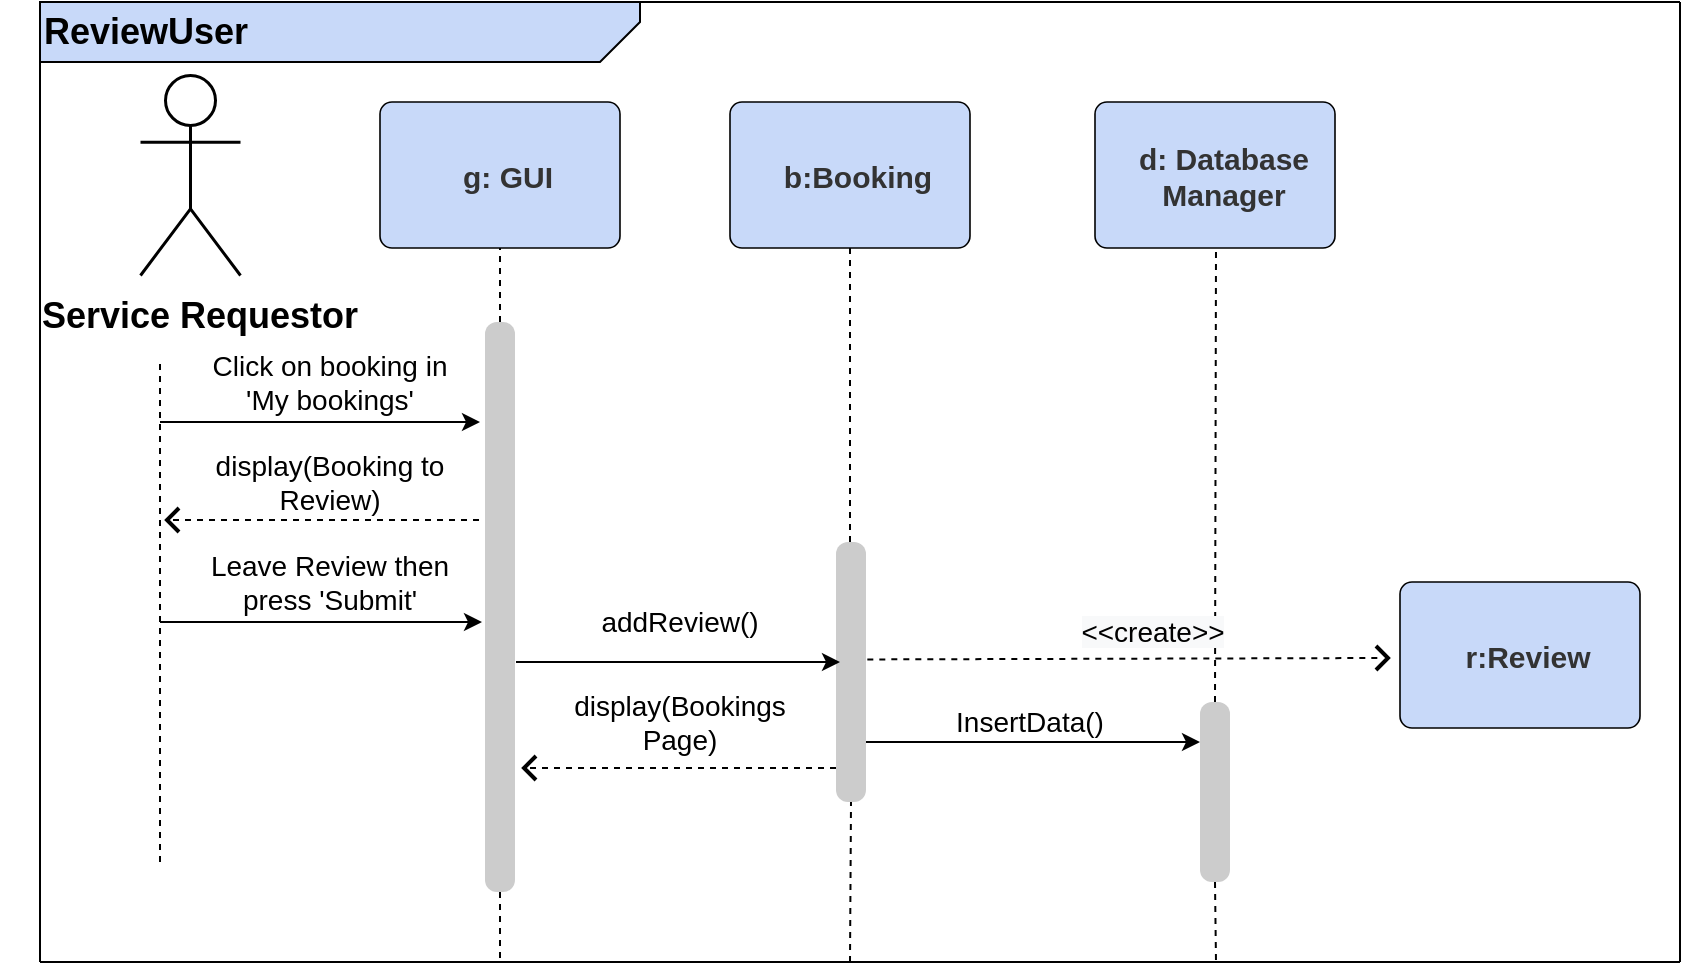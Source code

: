 <mxfile version="14.4.9" type="github">
  <diagram id="CnfOrFKYSnfc5zZ2mO2H" name="Page-1">
    <mxGraphModel dx="1694" dy="679" grid="1" gridSize="10" guides="1" tooltips="1" connect="1" arrows="1" fold="1" page="1" pageScale="1" pageWidth="850" pageHeight="1100" math="0" shadow="0">
      <root>
        <mxCell id="0" />
        <mxCell id="1" parent="0" />
        <mxCell id="5O5dEE64mjgtuZj8x3xa-55" value="" style="endArrow=none;html=1;" parent="1" edge="1">
          <mxGeometry width="50" height="50" relative="1" as="geometry">
            <mxPoint x="20" y="560" as="sourcePoint" />
            <mxPoint x="20" y="80" as="targetPoint" />
          </mxGeometry>
        </mxCell>
        <mxCell id="5O5dEE64mjgtuZj8x3xa-56" value="" style="endArrow=none;html=1;" parent="1" edge="1">
          <mxGeometry width="50" height="50" relative="1" as="geometry">
            <mxPoint x="20" y="560" as="sourcePoint" />
            <mxPoint x="840" y="560" as="targetPoint" />
          </mxGeometry>
        </mxCell>
        <mxCell id="5O5dEE64mjgtuZj8x3xa-57" value="" style="endArrow=none;html=1;" parent="1" edge="1">
          <mxGeometry width="50" height="50" relative="1" as="geometry">
            <mxPoint x="840" y="560" as="sourcePoint" />
            <mxPoint x="840" y="80" as="targetPoint" />
          </mxGeometry>
        </mxCell>
        <mxCell id="5O5dEE64mjgtuZj8x3xa-58" value="" style="endArrow=none;html=1;" parent="1" edge="1">
          <mxGeometry width="50" height="50" relative="1" as="geometry">
            <mxPoint x="20" y="80" as="sourcePoint" />
            <mxPoint x="840" y="80" as="targetPoint" />
          </mxGeometry>
        </mxCell>
        <mxCell id="5O5dEE64mjgtuZj8x3xa-60" value="&lt;font style=&quot;font-size: 18px&quot;&gt;&lt;b&gt;ReviewUser&lt;/b&gt;&lt;/font&gt;" style="shape=card;whiteSpace=wrap;html=1;shadow=0;direction=north;size=20;flipH=1;fillColor=#C8D9F9;align=left;" parent="1" vertex="1">
          <mxGeometry x="20" y="80" width="300" height="30" as="geometry" />
        </mxCell>
        <UserObject label="" lucidchartObjectId="MQdmsXt1-PA9" id="5O5dEE64mjgtuZj8x3xa-61">
          <mxCell style="html=1;overflow=block;blockSpacing=1;whiteSpace=wrap;shape=umlActor;labelPosition=center;verticalLabelPosition=bottom;verticalAlign=top;whiteSpace=nowrap;whiteSpace=wrap;fontSize=13;spacingLeft=8.4;spacing=0;strokeOpacity=100;fillOpacity=0;rounded=1;absoluteArcSize=1;arcSize=12;fillColor=#000000;strokeWidth=1.5;" parent="1" vertex="1">
            <mxGeometry x="70" y="116.5" width="50" height="100" as="geometry" />
          </mxCell>
        </UserObject>
        <UserObject label="d: Database Manager" lucidchartObjectId="MQdmAqv0ttIW" id="5O5dEE64mjgtuZj8x3xa-62">
          <mxCell style="html=1;overflow=block;blockSpacing=1;whiteSpace=wrap;;whiteSpace=wrap;fontSize=15;fontColor=#333333;fontStyle=1;spacingLeft=8.4;spacing=3.8;strokeOpacity=100;fillOpacity=100;rounded=1;absoluteArcSize=1;arcSize=12;fillColor=#c8d9f9;strokeWidth=0.8;" parent="1" vertex="1">
            <mxGeometry x="547.5" y="130" width="120" height="73" as="geometry" />
          </mxCell>
        </UserObject>
        <UserObject label="r:Review" lucidchartObjectId="MQdmAqv0ttIW" id="5O5dEE64mjgtuZj8x3xa-63">
          <mxCell style="html=1;overflow=block;blockSpacing=1;whiteSpace=wrap;;whiteSpace=wrap;fontSize=15;fontColor=#333333;fontStyle=1;spacingLeft=8.4;spacing=3.8;strokeOpacity=100;fillOpacity=100;rounded=1;absoluteArcSize=1;arcSize=12;fillColor=#c8d9f9;strokeWidth=0.8;" parent="1" vertex="1">
            <mxGeometry x="700" y="370" width="120" height="73" as="geometry" />
          </mxCell>
        </UserObject>
        <UserObject label="b:Booking" lucidchartObjectId="MQdmAqv0ttIW" id="5O5dEE64mjgtuZj8x3xa-64">
          <mxCell style="html=1;overflow=block;blockSpacing=1;whiteSpace=wrap;;whiteSpace=wrap;fontSize=15;fontColor=#333333;fontStyle=1;spacingLeft=8.4;spacing=3.8;strokeOpacity=100;fillOpacity=100;rounded=1;absoluteArcSize=1;arcSize=12;fillColor=#c8d9f9;strokeWidth=0.8;" parent="1" vertex="1">
            <mxGeometry x="365" y="130" width="120" height="73" as="geometry" />
          </mxCell>
        </UserObject>
        <UserObject label="g: GUI" lucidchartObjectId="MQdmAqv0ttIW" id="5O5dEE64mjgtuZj8x3xa-65">
          <mxCell style="html=1;overflow=block;blockSpacing=1;whiteSpace=wrap;;whiteSpace=wrap;fontSize=15;fontColor=#333333;fontStyle=1;spacingLeft=8.4;spacing=3.8;strokeOpacity=100;fillOpacity=100;rounded=1;absoluteArcSize=1;arcSize=12;fillColor=#c8d9f9;strokeWidth=0.8;" parent="1" vertex="1">
            <mxGeometry x="190" y="130" width="120" height="73" as="geometry" />
          </mxCell>
        </UserObject>
        <UserObject label="" lucidchartObjectId="MQdme0VbJFhK" id="5O5dEE64mjgtuZj8x3xa-66">
          <mxCell style="html=1;overflow=block;blockSpacing=1;whiteSpace=wrap;;whiteSpace=wrap;fontSize=13;spacingLeft=8.4;spacing=3.8;strokeOpacity=0;fillOpacity=100;rounded=1;absoluteArcSize=1;arcSize=12;fillColor=#cccccc;strokeWidth=0.8;" parent="1" vertex="1">
            <mxGeometry x="242.5" y="240" width="15" height="285" as="geometry" />
          </mxCell>
        </UserObject>
        <mxCell id="5O5dEE64mjgtuZj8x3xa-67" value="" style="endArrow=none;dashed=1;html=1;entryX=0.5;entryY=1;entryDx=0;entryDy=0;" parent="1" target="5O5dEE64mjgtuZj8x3xa-65" edge="1">
          <mxGeometry width="50" height="50" relative="1" as="geometry">
            <mxPoint x="250" y="240" as="sourcePoint" />
            <mxPoint x="300" y="190" as="targetPoint" />
          </mxGeometry>
        </mxCell>
        <mxCell id="5O5dEE64mjgtuZj8x3xa-68" value="" style="endArrow=none;dashed=1;html=1;exitX=0.5;exitY=1;exitDx=0;exitDy=0;" parent="1" source="5O5dEE64mjgtuZj8x3xa-66" edge="1">
          <mxGeometry width="50" height="50" relative="1" as="geometry">
            <mxPoint x="460" y="470" as="sourcePoint" />
            <mxPoint x="250" y="560" as="targetPoint" />
          </mxGeometry>
        </mxCell>
        <mxCell id="5O5dEE64mjgtuZj8x3xa-69" value="" style="endArrow=none;dashed=1;html=1;" parent="1" edge="1">
          <mxGeometry width="50" height="50" relative="1" as="geometry">
            <mxPoint x="80" y="510" as="sourcePoint" />
            <mxPoint x="80" y="260" as="targetPoint" />
          </mxGeometry>
        </mxCell>
        <mxCell id="5O5dEE64mjgtuZj8x3xa-70" value="" style="endArrow=classic;html=1;" parent="1" edge="1">
          <mxGeometry width="50" height="50" relative="1" as="geometry">
            <mxPoint x="80" y="290" as="sourcePoint" />
            <mxPoint x="240" y="290" as="targetPoint" />
          </mxGeometry>
        </mxCell>
        <mxCell id="5O5dEE64mjgtuZj8x3xa-71" value="&lt;font style=&quot;font-size: 14px&quot;&gt;Click on booking in &#39;My bookings&#39;&lt;/font&gt;" style="text;html=1;strokeColor=none;fillColor=none;align=center;verticalAlign=middle;whiteSpace=wrap;rounded=0;shadow=0;" parent="1" vertex="1">
          <mxGeometry x="100" y="250" width="130" height="40" as="geometry" />
        </mxCell>
        <mxCell id="5O5dEE64mjgtuZj8x3xa-73" value="&lt;font style=&quot;font-size: 14px&quot;&gt;display(Booking to Review)&lt;/font&gt;" style="text;html=1;strokeColor=none;fillColor=none;align=center;verticalAlign=middle;whiteSpace=wrap;rounded=0;shadow=0;" parent="1" vertex="1">
          <mxGeometry x="100" y="300" width="130" height="40" as="geometry" />
        </mxCell>
        <mxCell id="5O5dEE64mjgtuZj8x3xa-74" value="" style="endArrow=classic;html=1;" parent="1" edge="1">
          <mxGeometry width="50" height="50" relative="1" as="geometry">
            <mxPoint x="80" y="390" as="sourcePoint" />
            <mxPoint x="241" y="390" as="targetPoint" />
          </mxGeometry>
        </mxCell>
        <mxCell id="5O5dEE64mjgtuZj8x3xa-75" value="&lt;font style=&quot;font-size: 14px&quot;&gt;Leave Review then press &#39;Submit&#39;&lt;/font&gt;" style="text;html=1;strokeColor=none;fillColor=none;align=center;verticalAlign=middle;whiteSpace=wrap;rounded=0;shadow=0;" parent="1" vertex="1">
          <mxGeometry x="100" y="350" width="130" height="40" as="geometry" />
        </mxCell>
        <UserObject label="" lucidchartObjectId="MQdme0VbJFhK" id="5O5dEE64mjgtuZj8x3xa-76">
          <mxCell style="html=1;overflow=block;blockSpacing=1;whiteSpace=wrap;;whiteSpace=wrap;fontSize=13;spacingLeft=8.4;spacing=3.8;strokeOpacity=0;fillOpacity=100;rounded=1;absoluteArcSize=1;arcSize=12;fillColor=#cccccc;strokeWidth=0.8;" parent="1" vertex="1">
            <mxGeometry x="418" y="350" width="15" height="130" as="geometry" />
          </mxCell>
        </UserObject>
        <mxCell id="5O5dEE64mjgtuZj8x3xa-78" value="" style="endArrow=none;dashed=1;html=1;entryX=0.5;entryY=1;entryDx=0;entryDy=0;" parent="1" target="5O5dEE64mjgtuZj8x3xa-64" edge="1">
          <mxGeometry width="50" height="50" relative="1" as="geometry">
            <mxPoint x="425" y="350" as="sourcePoint" />
            <mxPoint x="475" y="300" as="targetPoint" />
          </mxGeometry>
        </mxCell>
        <mxCell id="5O5dEE64mjgtuZj8x3xa-79" value="" style="endArrow=none;dashed=1;html=1;entryX=0.5;entryY=1;entryDx=0;entryDy=0;" parent="1" target="5O5dEE64mjgtuZj8x3xa-76" edge="1">
          <mxGeometry width="50" height="50" relative="1" as="geometry">
            <mxPoint x="425" y="560" as="sourcePoint" />
            <mxPoint x="425" y="510" as="targetPoint" />
          </mxGeometry>
        </mxCell>
        <mxCell id="5O5dEE64mjgtuZj8x3xa-80" value="" style="endArrow=classic;html=1;" parent="1" edge="1">
          <mxGeometry width="50" height="50" relative="1" as="geometry">
            <mxPoint x="258" y="410" as="sourcePoint" />
            <mxPoint x="420" y="410" as="targetPoint" />
            <Array as="points">
              <mxPoint x="400" y="410" />
            </Array>
          </mxGeometry>
        </mxCell>
        <mxCell id="5O5dEE64mjgtuZj8x3xa-81" value="&lt;font style=&quot;font-size: 14px&quot;&gt;addReview()&lt;/font&gt;" style="text;html=1;strokeColor=none;fillColor=none;align=center;verticalAlign=middle;whiteSpace=wrap;rounded=0;shadow=0;" parent="1" vertex="1">
          <mxGeometry x="280" y="380" width="120" height="20" as="geometry" />
        </mxCell>
        <UserObject label="" lucidchartObjectId="MQdme0VbJFhK" id="5O5dEE64mjgtuZj8x3xa-82">
          <mxCell style="html=1;overflow=block;blockSpacing=1;whiteSpace=wrap;;whiteSpace=wrap;fontSize=13;spacingLeft=8.4;spacing=3.8;strokeOpacity=0;fillOpacity=100;rounded=1;absoluteArcSize=1;arcSize=12;fillColor=#cccccc;strokeWidth=0.8;" parent="1" vertex="1">
            <mxGeometry x="600" y="430" width="15" height="90" as="geometry" />
          </mxCell>
        </UserObject>
        <mxCell id="5O5dEE64mjgtuZj8x3xa-83" value="" style="endArrow=classic;html=1;" parent="1" edge="1">
          <mxGeometry width="50" height="50" relative="1" as="geometry">
            <mxPoint x="433" y="450" as="sourcePoint" />
            <mxPoint x="600" y="450" as="targetPoint" />
          </mxGeometry>
        </mxCell>
        <mxCell id="5O5dEE64mjgtuZj8x3xa-88" value="&lt;font style=&quot;font-size: 14px&quot;&gt;InsertData()&lt;/font&gt;" style="text;html=1;strokeColor=none;fillColor=none;align=center;verticalAlign=middle;whiteSpace=wrap;rounded=0;shadow=0;" parent="1" vertex="1">
          <mxGeometry x="450" y="430" width="130" height="20" as="geometry" />
        </mxCell>
        <mxCell id="5O5dEE64mjgtuZj8x3xa-92" value="&lt;font style=&quot;font-size: 14px&quot;&gt;display(Bookings Page)&lt;/font&gt;" style="text;html=1;strokeColor=none;fillColor=none;align=center;verticalAlign=middle;whiteSpace=wrap;rounded=0;shadow=0;" parent="1" vertex="1">
          <mxGeometry x="280" y="430" width="120" height="20" as="geometry" />
        </mxCell>
        <mxCell id="5O5dEE64mjgtuZj8x3xa-93" value="" style="endArrow=none;dashed=1;html=1;exitX=0.5;exitY=0;exitDx=0;exitDy=0;" parent="1" source="5O5dEE64mjgtuZj8x3xa-82" edge="1">
          <mxGeometry width="50" height="50" relative="1" as="geometry">
            <mxPoint x="460" y="450" as="sourcePoint" />
            <mxPoint x="608" y="202" as="targetPoint" />
          </mxGeometry>
        </mxCell>
        <mxCell id="5O5dEE64mjgtuZj8x3xa-96" value="" style="endArrow=none;dashed=1;html=1;exitX=0.5;exitY=1;exitDx=0;exitDy=0;" parent="1" source="5O5dEE64mjgtuZj8x3xa-82" edge="1">
          <mxGeometry width="50" height="50" relative="1" as="geometry">
            <mxPoint x="460" y="450" as="sourcePoint" />
            <mxPoint x="608" y="560" as="targetPoint" />
          </mxGeometry>
        </mxCell>
        <mxCell id="5O5dEE64mjgtuZj8x3xa-97" value="&lt;font style=&quot;font-size: 18px&quot;&gt;&lt;b&gt;Service Requestor&lt;/b&gt;&lt;/font&gt;" style="text;html=1;strokeColor=none;fillColor=none;align=center;verticalAlign=middle;whiteSpace=wrap;rounded=0;shadow=0;" parent="1" vertex="1">
          <mxGeometry y="216.5" width="200" height="40" as="geometry" />
        </mxCell>
        <mxCell id="JpdtXA1s95c7BHtOgsYg-1" value="" style="html=1;verticalLabelPosition=bottom;labelBackgroundColor=#ffffff;verticalAlign=top;shadow=0;dashed=0;strokeWidth=2;shape=mxgraph.ios7.misc.left;strokeColor=#000000;" vertex="1" parent="1">
          <mxGeometry x="83.5" y="333" width="6" height="12" as="geometry" />
        </mxCell>
        <mxCell id="JpdtXA1s95c7BHtOgsYg-2" value="" style="endArrow=none;dashed=1;html=1;" edge="1" parent="1">
          <mxGeometry width="50" height="50" relative="1" as="geometry">
            <mxPoint x="239.5" y="339" as="sourcePoint" />
            <mxPoint x="83.5" y="339" as="targetPoint" />
          </mxGeometry>
        </mxCell>
        <mxCell id="JpdtXA1s95c7BHtOgsYg-3" value="&lt;span style=&quot;color: rgb(0 , 0 , 0) ; font-family: &amp;#34;helvetica&amp;#34; ; font-size: 14px ; font-style: normal ; font-weight: 400 ; letter-spacing: normal ; text-indent: 0px ; text-transform: none ; word-spacing: 0px ; background-color: rgb(248 , 249 , 250) ; display: inline ; float: none&quot;&gt;&amp;lt;&amp;lt;create&amp;gt;&amp;gt;&lt;/span&gt;" style="text;whiteSpace=wrap;html=1;align=center;" vertex="1" parent="1">
          <mxGeometry x="520" y="380" width="112.5" height="30" as="geometry" />
        </mxCell>
        <mxCell id="JpdtXA1s95c7BHtOgsYg-4" value="" style="html=1;labelBackgroundColor=#ffffff;endArrow=none;endFill=0;jettySize=auto;orthogonalLoop=1;strokeWidth=1;dashed=1;fontSize=14;exitX=1.044;exitY=0.544;exitDx=0;exitDy=0;exitPerimeter=0;" edge="1" parent="1">
          <mxGeometry x="700" y="402.5" width="60" height="60" as="geometry">
            <mxPoint x="433.66" y="408.72" as="sourcePoint" />
            <mxPoint x="690" y="408" as="targetPoint" />
          </mxGeometry>
        </mxCell>
        <mxCell id="JpdtXA1s95c7BHtOgsYg-5" value="" style="html=1;verticalLabelPosition=bottom;labelBackgroundColor=#ffffff;verticalAlign=top;shadow=0;dashed=0;strokeWidth=2;shape=mxgraph.ios7.misc.up;strokeColor=#000000;rotation=90;" vertex="1" parent="1">
          <mxGeometry x="685" y="405" width="12" height="6" as="geometry" />
        </mxCell>
        <mxCell id="JpdtXA1s95c7BHtOgsYg-6" value="" style="html=1;verticalLabelPosition=bottom;labelBackgroundColor=#ffffff;verticalAlign=top;shadow=0;dashed=0;strokeWidth=2;shape=mxgraph.ios7.misc.left;strokeColor=#000000;" vertex="1" parent="1">
          <mxGeometry x="262" y="457" width="6" height="12" as="geometry" />
        </mxCell>
        <mxCell id="JpdtXA1s95c7BHtOgsYg-7" value="" style="endArrow=none;dashed=1;html=1;" edge="1" parent="1">
          <mxGeometry width="50" height="50" relative="1" as="geometry">
            <mxPoint x="418" y="463" as="sourcePoint" />
            <mxPoint x="262" y="463" as="targetPoint" />
          </mxGeometry>
        </mxCell>
      </root>
    </mxGraphModel>
  </diagram>
</mxfile>
